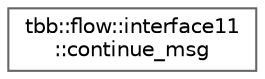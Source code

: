 digraph "类继承关系图"
{
 // LATEX_PDF_SIZE
  bgcolor="transparent";
  edge [fontname=Helvetica,fontsize=10,labelfontname=Helvetica,labelfontsize=10];
  node [fontname=Helvetica,fontsize=10,shape=box,height=0.2,width=0.4];
  rankdir="LR";
  Node0 [id="Node000000",label="tbb::flow::interface11\l::continue_msg",height=0.2,width=0.4,color="grey40", fillcolor="white", style="filled",URL="$classtbb_1_1flow_1_1interface11_1_1continue__msg.html",tooltip="An empty class used for messages that mean \"I'm done\""];
}

